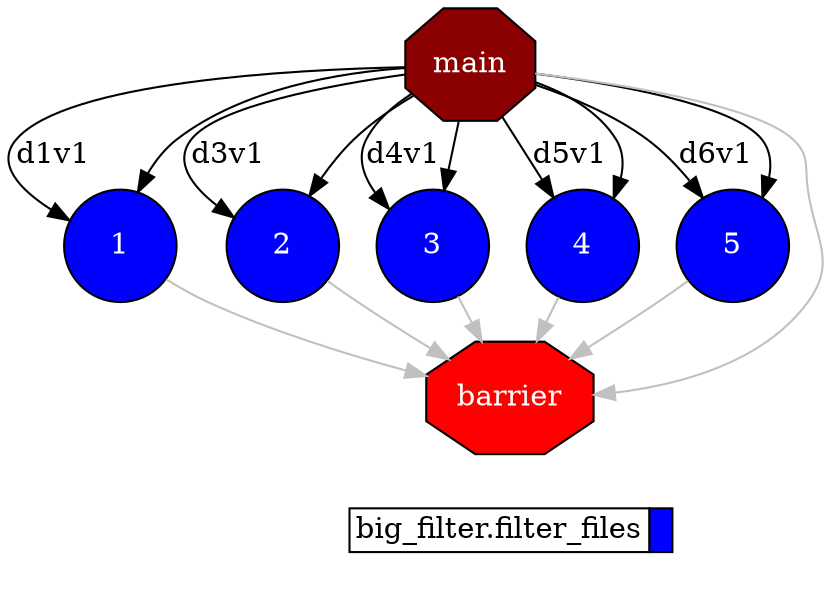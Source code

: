 digraph {
  rankdir=TB;
  labeljust="l";
  compound= true;
  subgraph dependence_graph {
    ranksep=0.20;
    node[height=0.75];

Synchro0[label="main", shape=octagon, style=filled fillcolor="#8B0000" fontcolor="#FFFFFF"];
1[shape=circle, style=filled fillcolor="#0000ff" fontcolor="#ffffff"];
Synchro0 -> 1 [label="d1v1"];
Synchro0 -> 1;
2[shape=circle, style=filled fillcolor="#0000ff" fontcolor="#ffffff"];
Synchro0 -> 2 [label="d3v1"];
Synchro0 -> 2;
3[shape=circle, style=filled fillcolor="#0000ff" fontcolor="#ffffff"];
Synchro0 -> 3 [label="d4v1"];
Synchro0 -> 3;
4[shape=circle, style=filled fillcolor="#0000ff" fontcolor="#ffffff"];
Synchro0 -> 4 [label="d5v1"];
Synchro0 -> 4;
5[shape=circle, style=filled fillcolor="#0000ff" fontcolor="#ffffff"];
Synchro0 -> 5 [label="d6v1"];
Synchro0 -> 5;
Synchro1[label="barrier", shape=octagon, style=filled fillcolor="#ff0000" fontcolor="#FFFFFF"];
Synchro0 -> Synchro1 [color=grey];
1 -> Synchro1 [color=grey];
5 -> Synchro1 [color=grey];
4 -> Synchro1 [color=grey];
2 -> Synchro1 [color=grey];
3 -> Synchro1 [color=grey];  }
  subgraph legend {
    rank=sink;
    node [shape=plaintext, height=0.75];
    ranksep=0.20;
    label = "Legend";
    key [label=<
      <table border="0" cellpadding="2" cellspacing="0" cellborder="1">
<tr>
<td align="right">big_filter.filter_files</td>
<td bgcolor="#0000ff">&nbsp;</td>
</tr>
      </table>
    >]
  }
}
